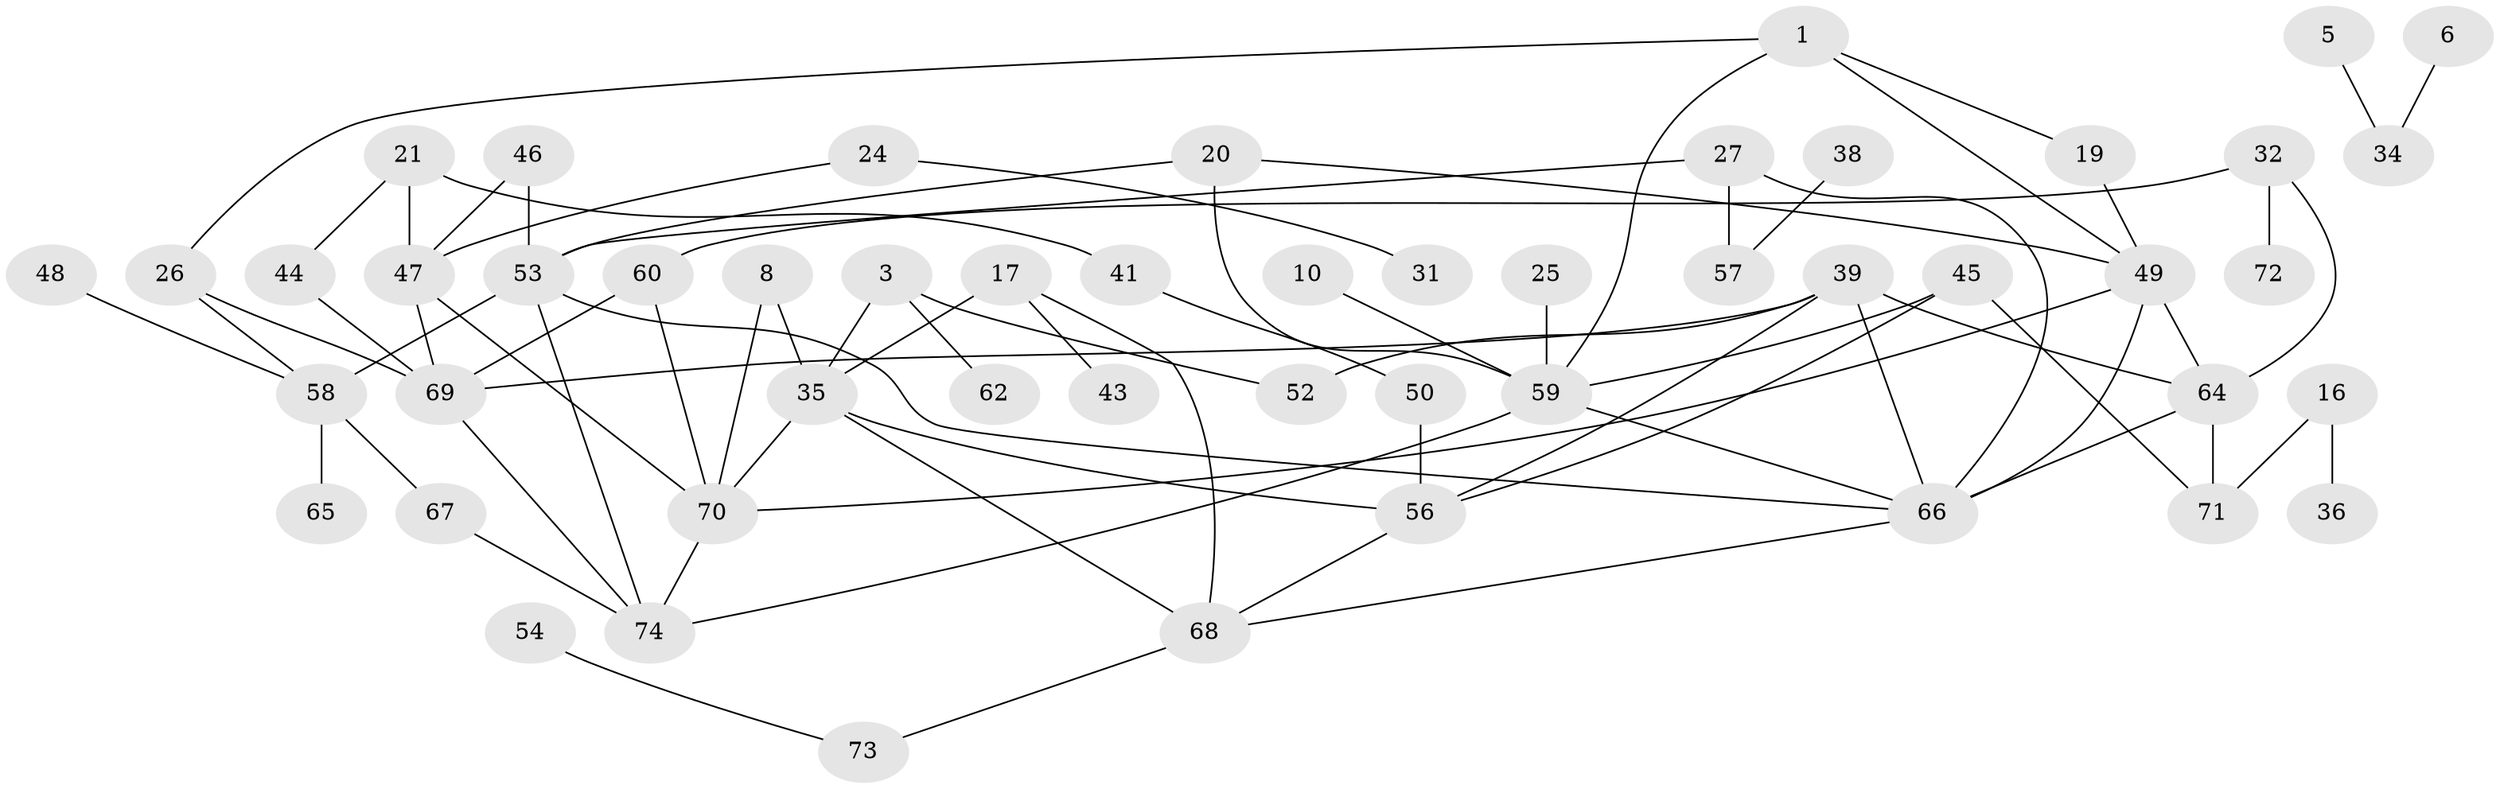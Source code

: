// original degree distribution, {3: 0.23648648648648649, 4: 0.10810810810810811, 2: 0.25, 0: 0.1554054054054054, 1: 0.20945945945945946, 5: 0.02702702702702703, 6: 0.006756756756756757, 8: 0.006756756756756757}
// Generated by graph-tools (version 1.1) at 2025/00/03/09/25 03:00:50]
// undirected, 51 vertices, 76 edges
graph export_dot {
graph [start="1"]
  node [color=gray90,style=filled];
  1;
  3;
  5;
  6;
  8;
  10;
  16;
  17;
  19;
  20;
  21;
  24;
  25;
  26;
  27;
  31;
  32;
  34;
  35;
  36;
  38;
  39;
  41;
  43;
  44;
  45;
  46;
  47;
  48;
  49;
  50;
  52;
  53;
  54;
  56;
  57;
  58;
  59;
  60;
  62;
  64;
  65;
  66;
  67;
  68;
  69;
  70;
  71;
  72;
  73;
  74;
  1 -- 19 [weight=1.0];
  1 -- 26 [weight=1.0];
  1 -- 49 [weight=1.0];
  1 -- 59 [weight=1.0];
  3 -- 35 [weight=1.0];
  3 -- 52 [weight=1.0];
  3 -- 62 [weight=1.0];
  5 -- 34 [weight=1.0];
  6 -- 34 [weight=1.0];
  8 -- 35 [weight=1.0];
  8 -- 70 [weight=1.0];
  10 -- 59 [weight=1.0];
  16 -- 36 [weight=1.0];
  16 -- 71 [weight=1.0];
  17 -- 35 [weight=1.0];
  17 -- 43 [weight=1.0];
  17 -- 68 [weight=1.0];
  19 -- 49 [weight=1.0];
  20 -- 49 [weight=1.0];
  20 -- 53 [weight=1.0];
  20 -- 59 [weight=1.0];
  21 -- 41 [weight=1.0];
  21 -- 44 [weight=1.0];
  21 -- 47 [weight=2.0];
  24 -- 31 [weight=1.0];
  24 -- 47 [weight=1.0];
  25 -- 59 [weight=1.0];
  26 -- 58 [weight=1.0];
  26 -- 69 [weight=1.0];
  27 -- 53 [weight=1.0];
  27 -- 57 [weight=1.0];
  27 -- 66 [weight=1.0];
  32 -- 60 [weight=1.0];
  32 -- 64 [weight=1.0];
  32 -- 72 [weight=1.0];
  35 -- 56 [weight=1.0];
  35 -- 68 [weight=1.0];
  35 -- 70 [weight=1.0];
  38 -- 57 [weight=1.0];
  39 -- 52 [weight=2.0];
  39 -- 56 [weight=1.0];
  39 -- 64 [weight=1.0];
  39 -- 66 [weight=1.0];
  39 -- 69 [weight=1.0];
  41 -- 50 [weight=1.0];
  44 -- 69 [weight=1.0];
  45 -- 56 [weight=1.0];
  45 -- 59 [weight=1.0];
  45 -- 71 [weight=1.0];
  46 -- 47 [weight=1.0];
  46 -- 53 [weight=1.0];
  47 -- 69 [weight=1.0];
  47 -- 70 [weight=1.0];
  48 -- 58 [weight=1.0];
  49 -- 64 [weight=1.0];
  49 -- 66 [weight=1.0];
  49 -- 70 [weight=1.0];
  50 -- 56 [weight=1.0];
  53 -- 58 [weight=2.0];
  53 -- 66 [weight=1.0];
  53 -- 74 [weight=1.0];
  54 -- 73 [weight=1.0];
  56 -- 68 [weight=1.0];
  58 -- 65 [weight=1.0];
  58 -- 67 [weight=1.0];
  59 -- 66 [weight=1.0];
  59 -- 74 [weight=1.0];
  60 -- 69 [weight=1.0];
  60 -- 70 [weight=1.0];
  64 -- 66 [weight=2.0];
  64 -- 71 [weight=1.0];
  66 -- 68 [weight=1.0];
  67 -- 74 [weight=1.0];
  68 -- 73 [weight=1.0];
  69 -- 74 [weight=1.0];
  70 -- 74 [weight=1.0];
}
